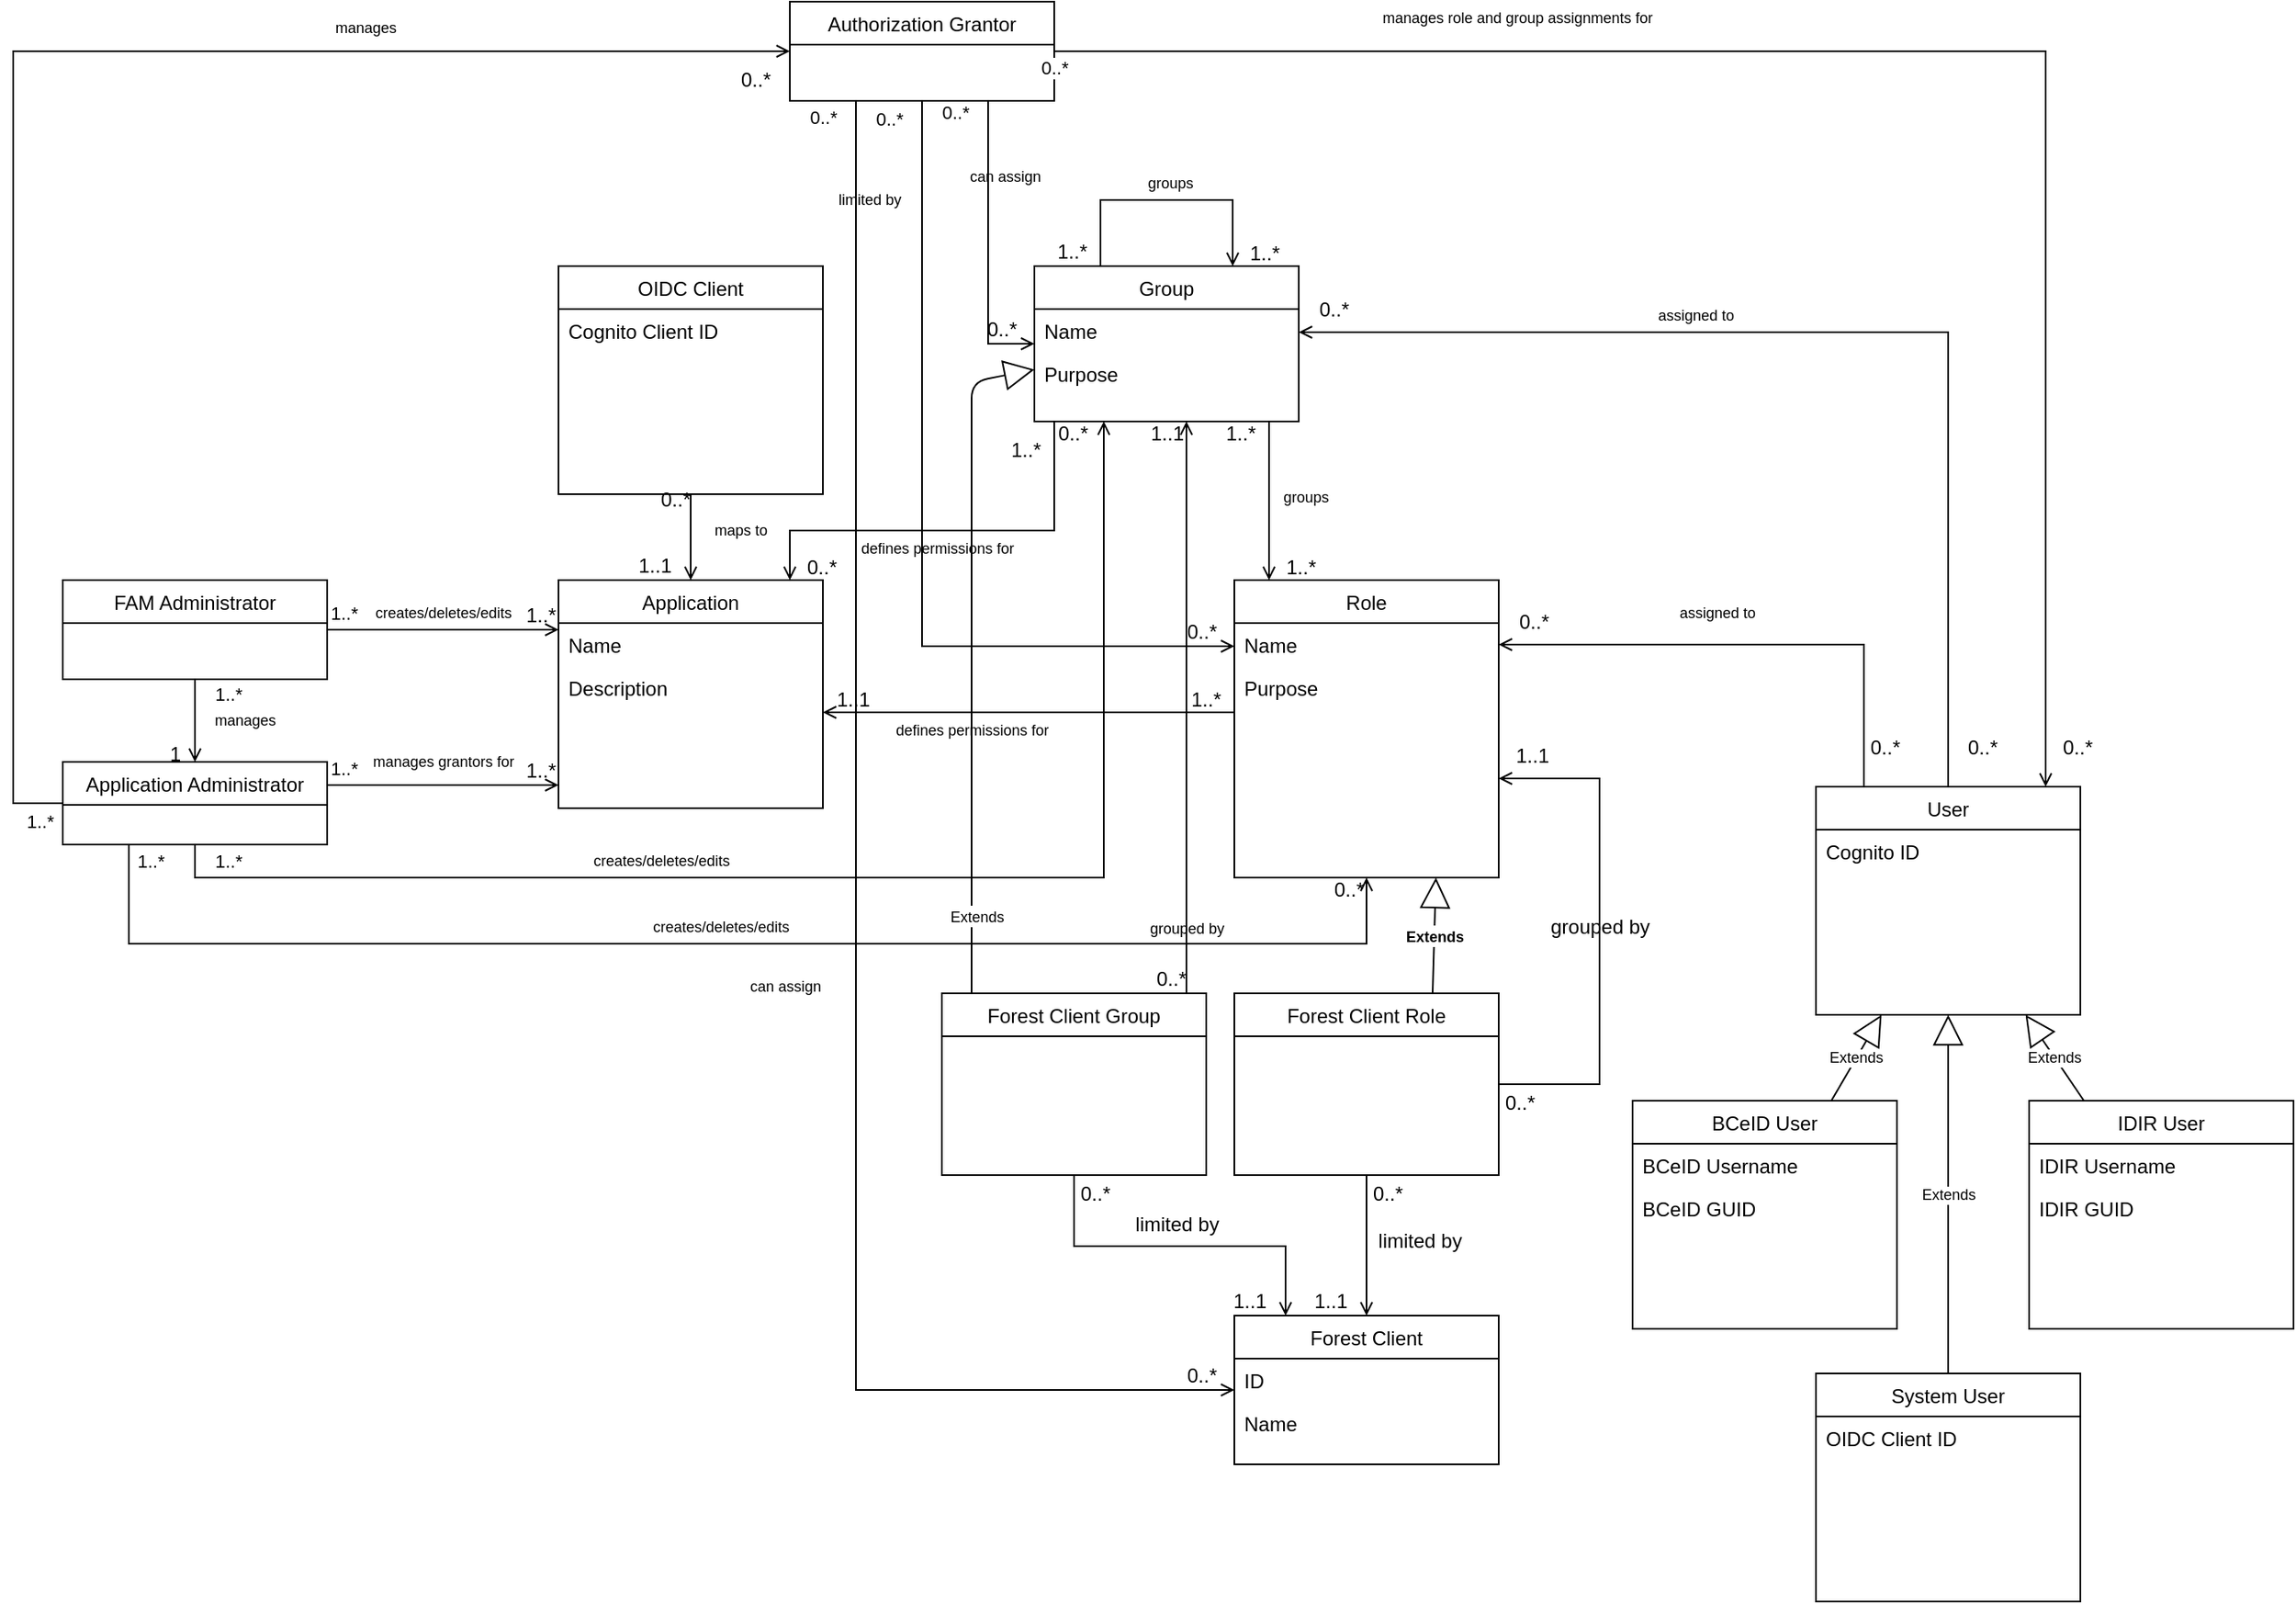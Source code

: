<mxfile version="18.0.0" type="github">
  <diagram id="C5RBs43oDa-KdzZeNtuy" name="Page-1">
    <mxGraphModel dx="2262" dy="2469" grid="1" gridSize="10" guides="1" tooltips="1" connect="1" arrows="1" fold="1" page="1" pageScale="1" pageWidth="827" pageHeight="1169" math="0" shadow="0">
      <root>
        <mxCell id="WIyWlLk6GJQsqaUBKTNV-0" />
        <mxCell id="WIyWlLk6GJQsqaUBKTNV-1" parent="WIyWlLk6GJQsqaUBKTNV-0" />
        <mxCell id="zkfFHV4jXpPFQw0GAbJ--0" value="Application" style="swimlane;fontStyle=0;align=center;verticalAlign=top;childLayout=stackLayout;horizontal=1;startSize=26;horizontalStack=0;resizeParent=1;resizeLast=0;collapsible=1;marginBottom=0;rounded=0;shadow=0;strokeWidth=1;" parent="WIyWlLk6GJQsqaUBKTNV-1" vertex="1">
          <mxGeometry x="220" y="120" width="160" height="138" as="geometry">
            <mxRectangle x="230" y="140" width="160" height="26" as="alternateBounds" />
          </mxGeometry>
        </mxCell>
        <mxCell id="zkfFHV4jXpPFQw0GAbJ--1" value="Name" style="text;align=left;verticalAlign=top;spacingLeft=4;spacingRight=4;overflow=hidden;rotatable=0;points=[[0,0.5],[1,0.5]];portConstraint=eastwest;" parent="zkfFHV4jXpPFQw0GAbJ--0" vertex="1">
          <mxGeometry y="26" width="160" height="26" as="geometry" />
        </mxCell>
        <mxCell id="zkfFHV4jXpPFQw0GAbJ--2" value="Description" style="text;align=left;verticalAlign=top;spacingLeft=4;spacingRight=4;overflow=hidden;rotatable=0;points=[[0,0.5],[1,0.5]];portConstraint=eastwest;rounded=0;shadow=0;html=0;" parent="zkfFHV4jXpPFQw0GAbJ--0" vertex="1">
          <mxGeometry y="52" width="160" height="26" as="geometry" />
        </mxCell>
        <mxCell id="zkfFHV4jXpPFQw0GAbJ--17" value="Role" style="swimlane;fontStyle=0;align=center;verticalAlign=top;childLayout=stackLayout;horizontal=1;startSize=26;horizontalStack=0;resizeParent=1;resizeLast=0;collapsible=1;marginBottom=0;rounded=0;shadow=0;strokeWidth=1;" parent="WIyWlLk6GJQsqaUBKTNV-1" vertex="1">
          <mxGeometry x="629" y="120" width="160" height="180" as="geometry">
            <mxRectangle x="550" y="140" width="160" height="26" as="alternateBounds" />
          </mxGeometry>
        </mxCell>
        <mxCell id="zkfFHV4jXpPFQw0GAbJ--18" value="Name" style="text;align=left;verticalAlign=top;spacingLeft=4;spacingRight=4;overflow=hidden;rotatable=0;points=[[0,0.5],[1,0.5]];portConstraint=eastwest;" parent="zkfFHV4jXpPFQw0GAbJ--17" vertex="1">
          <mxGeometry y="26" width="160" height="26" as="geometry" />
        </mxCell>
        <mxCell id="zkfFHV4jXpPFQw0GAbJ--19" value="Purpose" style="text;align=left;verticalAlign=top;spacingLeft=4;spacingRight=4;overflow=hidden;rotatable=0;points=[[0,0.5],[1,0.5]];portConstraint=eastwest;rounded=0;shadow=0;html=0;" parent="zkfFHV4jXpPFQw0GAbJ--17" vertex="1">
          <mxGeometry y="52" width="160" height="26" as="geometry" />
        </mxCell>
        <mxCell id="zkfFHV4jXpPFQw0GAbJ--26" value="" style="endArrow=open;shadow=0;strokeWidth=1;rounded=0;endFill=1;edgeStyle=elbowEdgeStyle;elbow=vertical;" parent="WIyWlLk6GJQsqaUBKTNV-1" source="zkfFHV4jXpPFQw0GAbJ--17" target="zkfFHV4jXpPFQw0GAbJ--0" edge="1">
          <mxGeometry x="0.5" y="41" relative="1" as="geometry">
            <mxPoint x="540" y="192" as="sourcePoint" />
            <mxPoint x="380" y="192" as="targetPoint" />
            <mxPoint x="-40" y="32" as="offset" />
            <Array as="points">
              <mxPoint x="450" y="200" />
            </Array>
          </mxGeometry>
        </mxCell>
        <mxCell id="zkfFHV4jXpPFQw0GAbJ--27" value="1..*" style="resizable=0;align=left;verticalAlign=bottom;labelBackgroundColor=none;fontSize=12;" parent="zkfFHV4jXpPFQw0GAbJ--26" connectable="0" vertex="1">
          <mxGeometry x="-1" relative="1" as="geometry">
            <mxPoint x="-28" y="1" as="offset" />
          </mxGeometry>
        </mxCell>
        <mxCell id="zkfFHV4jXpPFQw0GAbJ--28" value="1..1" style="resizable=0;align=right;verticalAlign=bottom;labelBackgroundColor=none;fontSize=12;" parent="zkfFHV4jXpPFQw0GAbJ--26" connectable="0" vertex="1">
          <mxGeometry x="1" relative="1" as="geometry">
            <mxPoint x="30" y="1" as="offset" />
          </mxGeometry>
        </mxCell>
        <mxCell id="zkfFHV4jXpPFQw0GAbJ--29" value="defines permissions for" style="text;html=1;resizable=0;points=[];;align=center;verticalAlign=middle;labelBackgroundColor=none;rounded=0;shadow=0;strokeWidth=1;fontSize=9;" parent="zkfFHV4jXpPFQw0GAbJ--26" vertex="1" connectable="0">
          <mxGeometry x="0.5" y="49" relative="1" as="geometry">
            <mxPoint x="28" y="-38" as="offset" />
          </mxGeometry>
        </mxCell>
        <mxCell id="bXi78o_w_3qV81OYHnH0-12" value="" style="endArrow=open;shadow=0;strokeWidth=1;rounded=0;endFill=1;edgeStyle=elbowEdgeStyle;elbow=vertical;" parent="WIyWlLk6GJQsqaUBKTNV-1" source="bXi78o_w_3qV81OYHnH0-16" target="zkfFHV4jXpPFQw0GAbJ--0" edge="1">
          <mxGeometry x="0.5" y="41" relative="1" as="geometry">
            <mxPoint x="610" y="420" as="sourcePoint" />
            <mxPoint x="738" y="420" as="targetPoint" />
            <mxPoint x="-40" y="32" as="offset" />
          </mxGeometry>
        </mxCell>
        <mxCell id="bXi78o_w_3qV81OYHnH0-13" value="0..*" style="resizable=0;align=left;verticalAlign=bottom;labelBackgroundColor=none;fontSize=12;" parent="bXi78o_w_3qV81OYHnH0-12" connectable="0" vertex="1">
          <mxGeometry x="-1" relative="1" as="geometry">
            <mxPoint x="-20" y="12" as="offset" />
          </mxGeometry>
        </mxCell>
        <mxCell id="bXi78o_w_3qV81OYHnH0-14" value="1..1" style="resizable=0;align=right;verticalAlign=bottom;labelBackgroundColor=none;fontSize=12;" parent="bXi78o_w_3qV81OYHnH0-12" connectable="0" vertex="1">
          <mxGeometry x="1" relative="1" as="geometry">
            <mxPoint x="-10" as="offset" />
          </mxGeometry>
        </mxCell>
        <mxCell id="bXi78o_w_3qV81OYHnH0-15" value="maps to" style="text;html=1;resizable=0;points=[];;align=center;verticalAlign=middle;labelBackgroundColor=none;rounded=0;shadow=0;strokeWidth=1;fontSize=9;" parent="bXi78o_w_3qV81OYHnH0-12" vertex="1" connectable="0">
          <mxGeometry x="0.5" y="49" relative="1" as="geometry">
            <mxPoint x="-19" y="-17" as="offset" />
          </mxGeometry>
        </mxCell>
        <mxCell id="bXi78o_w_3qV81OYHnH0-16" value="OIDC Client" style="swimlane;fontStyle=0;align=center;verticalAlign=top;childLayout=stackLayout;horizontal=1;startSize=26;horizontalStack=0;resizeParent=1;resizeLast=0;collapsible=1;marginBottom=0;rounded=0;shadow=0;strokeWidth=1;" parent="WIyWlLk6GJQsqaUBKTNV-1" vertex="1">
          <mxGeometry x="220" y="-70" width="160" height="138" as="geometry">
            <mxRectangle x="230" y="140" width="160" height="26" as="alternateBounds" />
          </mxGeometry>
        </mxCell>
        <mxCell id="bXi78o_w_3qV81OYHnH0-17" value="Cognito Client ID" style="text;align=left;verticalAlign=top;spacingLeft=4;spacingRight=4;overflow=hidden;rotatable=0;points=[[0,0.5],[1,0.5]];portConstraint=eastwest;" parent="bXi78o_w_3qV81OYHnH0-16" vertex="1">
          <mxGeometry y="26" width="160" height="26" as="geometry" />
        </mxCell>
        <mxCell id="bXi78o_w_3qV81OYHnH0-22" value="User" style="swimlane;fontStyle=0;align=center;verticalAlign=top;childLayout=stackLayout;horizontal=1;startSize=26;horizontalStack=0;resizeParent=1;resizeLast=0;collapsible=1;marginBottom=0;rounded=0;shadow=0;strokeWidth=1;" parent="WIyWlLk6GJQsqaUBKTNV-1" vertex="1">
          <mxGeometry x="981" y="245" width="160" height="138" as="geometry">
            <mxRectangle x="230" y="140" width="160" height="26" as="alternateBounds" />
          </mxGeometry>
        </mxCell>
        <mxCell id="bXi78o_w_3qV81OYHnH0-23" value="Cognito ID" style="text;align=left;verticalAlign=top;spacingLeft=4;spacingRight=4;overflow=hidden;rotatable=0;points=[[0,0.5],[1,0.5]];portConstraint=eastwest;" parent="bXi78o_w_3qV81OYHnH0-22" vertex="1">
          <mxGeometry y="26" width="160" height="26" as="geometry" />
        </mxCell>
        <mxCell id="bXi78o_w_3qV81OYHnH0-30" value="BCeID User" style="swimlane;fontStyle=0;align=center;verticalAlign=top;childLayout=stackLayout;horizontal=1;startSize=26;horizontalStack=0;resizeParent=1;resizeLast=0;collapsible=1;marginBottom=0;rounded=0;shadow=0;strokeWidth=1;" parent="WIyWlLk6GJQsqaUBKTNV-1" vertex="1">
          <mxGeometry x="870" y="435" width="160" height="138" as="geometry">
            <mxRectangle x="230" y="140" width="160" height="26" as="alternateBounds" />
          </mxGeometry>
        </mxCell>
        <mxCell id="bXi78o_w_3qV81OYHnH0-31" value="BCeID Username" style="text;align=left;verticalAlign=top;spacingLeft=4;spacingRight=4;overflow=hidden;rotatable=0;points=[[0,0.5],[1,0.5]];portConstraint=eastwest;" parent="bXi78o_w_3qV81OYHnH0-30" vertex="1">
          <mxGeometry y="26" width="160" height="26" as="geometry" />
        </mxCell>
        <mxCell id="bXi78o_w_3qV81OYHnH0-94" value="BCeID GUID" style="text;align=left;verticalAlign=top;spacingLeft=4;spacingRight=4;overflow=hidden;rotatable=0;points=[[0,0.5],[1,0.5]];portConstraint=eastwest;" parent="bXi78o_w_3qV81OYHnH0-30" vertex="1">
          <mxGeometry y="52" width="160" height="26" as="geometry" />
        </mxCell>
        <mxCell id="bXi78o_w_3qV81OYHnH0-32" value="IDIR User" style="swimlane;fontStyle=0;align=center;verticalAlign=top;childLayout=stackLayout;horizontal=1;startSize=26;horizontalStack=0;resizeParent=1;resizeLast=0;collapsible=1;marginBottom=0;rounded=0;shadow=0;strokeWidth=1;" parent="WIyWlLk6GJQsqaUBKTNV-1" vertex="1">
          <mxGeometry x="1110" y="435" width="160" height="138" as="geometry">
            <mxRectangle x="230" y="140" width="160" height="26" as="alternateBounds" />
          </mxGeometry>
        </mxCell>
        <mxCell id="bXi78o_w_3qV81OYHnH0-33" value="IDIR Username" style="text;align=left;verticalAlign=top;spacingLeft=4;spacingRight=4;overflow=hidden;rotatable=0;points=[[0,0.5],[1,0.5]];portConstraint=eastwest;" parent="bXi78o_w_3qV81OYHnH0-32" vertex="1">
          <mxGeometry y="26" width="160" height="26" as="geometry" />
        </mxCell>
        <mxCell id="bXi78o_w_3qV81OYHnH0-36" value="IDIR GUID" style="text;align=left;verticalAlign=top;spacingLeft=4;spacingRight=4;overflow=hidden;rotatable=0;points=[[0,0.5],[1,0.5]];portConstraint=eastwest;" parent="bXi78o_w_3qV81OYHnH0-32" vertex="1">
          <mxGeometry y="52" width="160" height="26" as="geometry" />
        </mxCell>
        <mxCell id="bXi78o_w_3qV81OYHnH0-34" value="Extends" style="endArrow=block;endSize=16;endFill=0;html=1;fontSize=9;" parent="WIyWlLk6GJQsqaUBKTNV-1" source="bXi78o_w_3qV81OYHnH0-30" target="bXi78o_w_3qV81OYHnH0-22" edge="1">
          <mxGeometry width="160" relative="1" as="geometry">
            <mxPoint x="691" y="515" as="sourcePoint" />
            <mxPoint x="851" y="515" as="targetPoint" />
          </mxGeometry>
        </mxCell>
        <mxCell id="bXi78o_w_3qV81OYHnH0-35" value="Extends" style="endArrow=block;endSize=16;endFill=0;html=1;fontSize=9;" parent="WIyWlLk6GJQsqaUBKTNV-1" source="bXi78o_w_3qV81OYHnH0-32" target="bXi78o_w_3qV81OYHnH0-22" edge="1">
          <mxGeometry width="160" relative="1" as="geometry">
            <mxPoint x="1020.053" y="445" as="sourcePoint" />
            <mxPoint x="1041.947" y="393" as="targetPoint" />
          </mxGeometry>
        </mxCell>
        <mxCell id="bXi78o_w_3qV81OYHnH0-38" value="Group" style="swimlane;fontStyle=0;align=center;verticalAlign=top;childLayout=stackLayout;horizontal=1;startSize=26;horizontalStack=0;resizeParent=1;resizeLast=0;collapsible=1;marginBottom=0;rounded=0;shadow=0;strokeWidth=1;" parent="WIyWlLk6GJQsqaUBKTNV-1" vertex="1">
          <mxGeometry x="508" y="-70" width="160" height="94" as="geometry">
            <mxRectangle x="340" y="380" width="170" height="26" as="alternateBounds" />
          </mxGeometry>
        </mxCell>
        <mxCell id="bXi78o_w_3qV81OYHnH0-39" value="Name" style="text;align=left;verticalAlign=top;spacingLeft=4;spacingRight=4;overflow=hidden;rotatable=0;points=[[0,0.5],[1,0.5]];portConstraint=eastwest;" parent="bXi78o_w_3qV81OYHnH0-38" vertex="1">
          <mxGeometry y="26" width="160" height="26" as="geometry" />
        </mxCell>
        <mxCell id="bXi78o_w_3qV81OYHnH0-40" value="Purpose" style="text;align=left;verticalAlign=top;spacingLeft=4;spacingRight=4;overflow=hidden;rotatable=0;points=[[0,0.5],[1,0.5]];portConstraint=eastwest;" parent="bXi78o_w_3qV81OYHnH0-38" vertex="1">
          <mxGeometry y="52" width="160" height="26" as="geometry" />
        </mxCell>
        <mxCell id="bXi78o_w_3qV81OYHnH0-41" value="FAM Administrator" style="swimlane;fontStyle=0;align=center;verticalAlign=top;childLayout=stackLayout;horizontal=1;startSize=26;horizontalStack=0;resizeParent=1;resizeLast=0;collapsible=1;marginBottom=0;rounded=0;shadow=0;strokeWidth=1;" parent="WIyWlLk6GJQsqaUBKTNV-1" vertex="1">
          <mxGeometry x="-80" y="120" width="160" height="60" as="geometry">
            <mxRectangle x="230" y="140" width="160" height="26" as="alternateBounds" />
          </mxGeometry>
        </mxCell>
        <mxCell id="bXi78o_w_3qV81OYHnH0-46" value="Application Administrator" style="swimlane;fontStyle=0;align=center;verticalAlign=top;childLayout=stackLayout;horizontal=1;startSize=26;horizontalStack=0;resizeParent=1;resizeLast=0;collapsible=1;marginBottom=0;rounded=0;shadow=0;strokeWidth=1;" parent="WIyWlLk6GJQsqaUBKTNV-1" vertex="1">
          <mxGeometry x="-80" y="230" width="160" height="50" as="geometry">
            <mxRectangle x="230" y="140" width="160" height="26" as="alternateBounds" />
          </mxGeometry>
        </mxCell>
        <mxCell id="bXi78o_w_3qV81OYHnH0-47" value="" style="endArrow=open;shadow=0;strokeWidth=1;rounded=0;endFill=1;edgeStyle=elbowEdgeStyle;elbow=vertical;startArrow=none;exitX=0.5;exitY=1;exitDx=0;exitDy=0;" parent="WIyWlLk6GJQsqaUBKTNV-1" source="bXi78o_w_3qV81OYHnH0-41" target="bXi78o_w_3qV81OYHnH0-46" edge="1">
          <mxGeometry x="0.5" y="41" relative="1" as="geometry">
            <mxPoint x="-60" y="250.0" as="sourcePoint" />
            <mxPoint x="598" y="-70" as="targetPoint" />
            <mxPoint x="-40" y="32" as="offset" />
          </mxGeometry>
        </mxCell>
        <mxCell id="bXi78o_w_3qV81OYHnH0-49" value="1" style="resizable=0;align=right;verticalAlign=bottom;labelBackgroundColor=none;fontSize=12;" parent="bXi78o_w_3qV81OYHnH0-47" connectable="0" vertex="1">
          <mxGeometry x="1" relative="1" as="geometry">
            <mxPoint x="-7" y="4" as="offset" />
          </mxGeometry>
        </mxCell>
        <mxCell id="bXi78o_w_3qV81OYHnH0-50" value="manages" style="text;html=1;resizable=0;points=[];;align=center;verticalAlign=middle;labelBackgroundColor=none;rounded=0;shadow=0;strokeWidth=1;fontSize=9;" parent="bXi78o_w_3qV81OYHnH0-47" vertex="1" connectable="0">
          <mxGeometry x="0.5" y="49" relative="1" as="geometry">
            <mxPoint x="-19" y="-13" as="offset" />
          </mxGeometry>
        </mxCell>
        <mxCell id="bXi78o_w_3qV81OYHnH0-57" value="1..*" style="edgeLabel;html=1;align=center;verticalAlign=middle;resizable=0;points=[];" parent="bXi78o_w_3qV81OYHnH0-47" vertex="1" connectable="0">
          <mxGeometry x="-0.685" y="2" relative="1" as="geometry">
            <mxPoint x="18" y="1" as="offset" />
          </mxGeometry>
        </mxCell>
        <mxCell id="bXi78o_w_3qV81OYHnH0-58" value="Authorization Grantor" style="swimlane;fontStyle=0;align=center;verticalAlign=top;childLayout=stackLayout;horizontal=1;startSize=26;horizontalStack=0;resizeParent=1;resizeLast=0;collapsible=1;marginBottom=0;rounded=0;shadow=0;strokeWidth=1;" parent="WIyWlLk6GJQsqaUBKTNV-1" vertex="1">
          <mxGeometry x="360" y="-230.0" width="160" height="60" as="geometry">
            <mxRectangle x="220" y="344.33" width="160" height="26" as="alternateBounds" />
          </mxGeometry>
        </mxCell>
        <mxCell id="bXi78o_w_3qV81OYHnH0-60" value="" style="endArrow=open;shadow=0;strokeWidth=1;rounded=0;endFill=1;edgeStyle=elbowEdgeStyle;elbow=vertical;startArrow=none;entryX=0;entryY=0.5;entryDx=0;entryDy=0;" parent="WIyWlLk6GJQsqaUBKTNV-1" source="bXi78o_w_3qV81OYHnH0-46" target="bXi78o_w_3qV81OYHnH0-58" edge="1">
          <mxGeometry x="0.5" y="41" relative="1" as="geometry">
            <mxPoint x="189.17" y="250" as="sourcePoint" />
            <mxPoint x="189.17" y="308" as="targetPoint" />
            <mxPoint x="-40" y="32" as="offset" />
            <Array as="points">
              <mxPoint x="-110" y="-190" />
              <mxPoint x="110" y="374" />
            </Array>
          </mxGeometry>
        </mxCell>
        <mxCell id="bXi78o_w_3qV81OYHnH0-61" value="0..*" style="resizable=0;align=right;verticalAlign=bottom;labelBackgroundColor=none;fontSize=12;" parent="bXi78o_w_3qV81OYHnH0-60" connectable="0" vertex="1">
          <mxGeometry x="1" relative="1" as="geometry">
            <mxPoint x="-10" y="26" as="offset" />
          </mxGeometry>
        </mxCell>
        <mxCell id="bXi78o_w_3qV81OYHnH0-62" value="manages" style="text;html=1;resizable=0;points=[];;align=center;verticalAlign=middle;labelBackgroundColor=none;rounded=0;shadow=0;strokeWidth=1;fontSize=9;" parent="bXi78o_w_3qV81OYHnH0-60" vertex="1" connectable="0">
          <mxGeometry x="0.5" y="49" relative="1" as="geometry">
            <mxPoint x="-19" y="35" as="offset" />
          </mxGeometry>
        </mxCell>
        <mxCell id="bXi78o_w_3qV81OYHnH0-63" value="1..*" style="edgeLabel;html=1;align=center;verticalAlign=middle;resizable=0;points=[];" parent="bXi78o_w_3qV81OYHnH0-60" vertex="1" connectable="0">
          <mxGeometry x="-0.685" y="2" relative="1" as="geometry">
            <mxPoint x="18" y="131" as="offset" />
          </mxGeometry>
        </mxCell>
        <mxCell id="bXi78o_w_3qV81OYHnH0-64" value="" style="endArrow=open;shadow=0;strokeWidth=1;rounded=0;endFill=1;edgeStyle=elbowEdgeStyle;elbow=vertical;startArrow=none;" parent="WIyWlLk6GJQsqaUBKTNV-1" source="bXi78o_w_3qV81OYHnH0-41" target="zkfFHV4jXpPFQw0GAbJ--0" edge="1">
          <mxGeometry x="0.5" y="41" relative="1" as="geometry">
            <mxPoint x="10.0" y="190" as="sourcePoint" />
            <mxPoint x="10.0" y="240" as="targetPoint" />
            <mxPoint x="-40" y="32" as="offset" />
          </mxGeometry>
        </mxCell>
        <mxCell id="bXi78o_w_3qV81OYHnH0-65" value="1..*" style="resizable=0;align=right;verticalAlign=bottom;labelBackgroundColor=none;fontSize=12;" parent="bXi78o_w_3qV81OYHnH0-64" connectable="0" vertex="1">
          <mxGeometry x="1" relative="1" as="geometry">
            <mxPoint as="offset" />
          </mxGeometry>
        </mxCell>
        <mxCell id="bXi78o_w_3qV81OYHnH0-66" value="creates/deletes/edits" style="text;html=1;resizable=0;points=[];;align=center;verticalAlign=middle;labelBackgroundColor=none;rounded=0;shadow=0;strokeWidth=1;fontSize=9;" parent="bXi78o_w_3qV81OYHnH0-64" vertex="1" connectable="0">
          <mxGeometry x="0.5" y="49" relative="1" as="geometry">
            <mxPoint x="-35" y="39" as="offset" />
          </mxGeometry>
        </mxCell>
        <mxCell id="bXi78o_w_3qV81OYHnH0-67" value="1..*" style="edgeLabel;html=1;align=center;verticalAlign=middle;resizable=0;points=[];" parent="bXi78o_w_3qV81OYHnH0-64" vertex="1" connectable="0">
          <mxGeometry x="-0.685" y="2" relative="1" as="geometry">
            <mxPoint x="-12" y="-8" as="offset" />
          </mxGeometry>
        </mxCell>
        <mxCell id="bXi78o_w_3qV81OYHnH0-68" value="" style="endArrow=open;shadow=0;strokeWidth=1;rounded=0;endFill=1;edgeStyle=elbowEdgeStyle;elbow=vertical;startArrow=none;" parent="WIyWlLk6GJQsqaUBKTNV-1" source="bXi78o_w_3qV81OYHnH0-46" target="zkfFHV4jXpPFQw0GAbJ--0" edge="1">
          <mxGeometry x="0.5" y="41" relative="1" as="geometry">
            <mxPoint x="90.0" y="159.667" as="sourcePoint" />
            <mxPoint x="230" y="159.667" as="targetPoint" />
            <mxPoint x="-40" y="32" as="offset" />
          </mxGeometry>
        </mxCell>
        <mxCell id="bXi78o_w_3qV81OYHnH0-69" value="1..*" style="resizable=0;align=right;verticalAlign=bottom;labelBackgroundColor=none;fontSize=12;" parent="bXi78o_w_3qV81OYHnH0-68" connectable="0" vertex="1">
          <mxGeometry x="1" relative="1" as="geometry">
            <mxPoint as="offset" />
          </mxGeometry>
        </mxCell>
        <mxCell id="bXi78o_w_3qV81OYHnH0-70" value="manages grantors for" style="text;html=1;resizable=0;points=[];;align=center;verticalAlign=middle;labelBackgroundColor=none;rounded=0;shadow=0;strokeWidth=1;fontSize=9;" parent="bXi78o_w_3qV81OYHnH0-68" vertex="1" connectable="0">
          <mxGeometry x="0.5" y="49" relative="1" as="geometry">
            <mxPoint x="-35" y="35" as="offset" />
          </mxGeometry>
        </mxCell>
        <mxCell id="bXi78o_w_3qV81OYHnH0-71" value="1..*" style="edgeLabel;html=1;align=center;verticalAlign=middle;resizable=0;points=[];" parent="bXi78o_w_3qV81OYHnH0-68" vertex="1" connectable="0">
          <mxGeometry x="-0.685" y="2" relative="1" as="geometry">
            <mxPoint x="-12" y="-8" as="offset" />
          </mxGeometry>
        </mxCell>
        <mxCell id="bXi78o_w_3qV81OYHnH0-74" value="Forest Client Role" style="swimlane;fontStyle=0;align=center;verticalAlign=top;childLayout=stackLayout;horizontal=1;startSize=26;horizontalStack=0;resizeParent=1;resizeLast=0;collapsible=1;marginBottom=0;rounded=0;shadow=0;strokeWidth=1;" parent="WIyWlLk6GJQsqaUBKTNV-1" vertex="1">
          <mxGeometry x="629" y="370" width="160" height="110" as="geometry">
            <mxRectangle x="550" y="140" width="160" height="26" as="alternateBounds" />
          </mxGeometry>
        </mxCell>
        <mxCell id="bXi78o_w_3qV81OYHnH0-77" value="&lt;font style=&quot;font-size: 9px&quot;&gt;Extends&lt;/font&gt;" style="endArrow=block;endSize=16;endFill=0;html=1;fontStyle=1;exitX=0.75;exitY=0;exitDx=0;exitDy=0;" parent="WIyWlLk6GJQsqaUBKTNV-1" source="bXi78o_w_3qV81OYHnH0-74" edge="1">
          <mxGeometry width="160" relative="1" as="geometry">
            <mxPoint x="760" y="360" as="sourcePoint" />
            <mxPoint x="751" y="300" as="targetPoint" />
            <Array as="points" />
          </mxGeometry>
        </mxCell>
        <mxCell id="bXi78o_w_3qV81OYHnH0-78" value="Forest Client" style="swimlane;fontStyle=0;align=center;verticalAlign=top;childLayout=stackLayout;horizontal=1;startSize=26;horizontalStack=0;resizeParent=1;resizeLast=0;collapsible=1;marginBottom=0;rounded=0;shadow=0;strokeWidth=1;" parent="WIyWlLk6GJQsqaUBKTNV-1" vertex="1">
          <mxGeometry x="629" y="565" width="160" height="90" as="geometry">
            <mxRectangle x="550" y="140" width="160" height="26" as="alternateBounds" />
          </mxGeometry>
        </mxCell>
        <mxCell id="bXi78o_w_3qV81OYHnH0-79" value="ID" style="text;align=left;verticalAlign=top;spacingLeft=4;spacingRight=4;overflow=hidden;rotatable=0;points=[[0,0.5],[1,0.5]];portConstraint=eastwest;" parent="bXi78o_w_3qV81OYHnH0-78" vertex="1">
          <mxGeometry y="26" width="160" height="26" as="geometry" />
        </mxCell>
        <mxCell id="bXi78o_w_3qV81OYHnH0-80" value="Name" style="text;align=left;verticalAlign=top;spacingLeft=4;spacingRight=4;overflow=hidden;rotatable=0;points=[[0,0.5],[1,0.5]];portConstraint=eastwest;" parent="bXi78o_w_3qV81OYHnH0-78" vertex="1">
          <mxGeometry y="52" width="160" height="26" as="geometry" />
        </mxCell>
        <mxCell id="bXi78o_w_3qV81OYHnH0-81" value="" style="endArrow=open;shadow=0;strokeWidth=1;rounded=0;endFill=1;edgeStyle=elbowEdgeStyle;elbow=vertical;" parent="WIyWlLk6GJQsqaUBKTNV-1" source="bXi78o_w_3qV81OYHnH0-74" target="bXi78o_w_3qV81OYHnH0-78" edge="1">
          <mxGeometry x="0.5" y="41" relative="1" as="geometry">
            <mxPoint x="921" y="238" as="sourcePoint" />
            <mxPoint x="921" y="290" as="targetPoint" />
            <mxPoint x="-40" y="32" as="offset" />
          </mxGeometry>
        </mxCell>
        <mxCell id="bXi78o_w_3qV81OYHnH0-82" value="0..*" style="resizable=0;align=left;verticalAlign=bottom;labelBackgroundColor=none;fontSize=12;" parent="bXi78o_w_3qV81OYHnH0-81" connectable="0" vertex="1">
          <mxGeometry x="-1" relative="1" as="geometry">
            <mxPoint x="2" y="20" as="offset" />
          </mxGeometry>
        </mxCell>
        <mxCell id="bXi78o_w_3qV81OYHnH0-83" value="1..1" style="resizable=0;align=right;verticalAlign=bottom;labelBackgroundColor=none;fontSize=12;" parent="bXi78o_w_3qV81OYHnH0-81" connectable="0" vertex="1">
          <mxGeometry x="1" relative="1" as="geometry">
            <mxPoint x="-10" as="offset" />
          </mxGeometry>
        </mxCell>
        <mxCell id="bXi78o_w_3qV81OYHnH0-84" value="limited by" style="text;html=1;resizable=0;points=[];;align=center;verticalAlign=middle;labelBackgroundColor=none;rounded=0;shadow=0;strokeWidth=1;fontSize=12;" parent="bXi78o_w_3qV81OYHnH0-81" vertex="1" connectable="0">
          <mxGeometry x="0.5" y="49" relative="1" as="geometry">
            <mxPoint x="-17" y="-24" as="offset" />
          </mxGeometry>
        </mxCell>
        <mxCell id="bXi78o_w_3qV81OYHnH0-85" value="" style="endArrow=open;shadow=0;strokeWidth=1;rounded=0;endFill=1;edgeStyle=elbowEdgeStyle;elbow=vertical;exitX=1;exitY=0.5;exitDx=0;exitDy=0;" parent="WIyWlLk6GJQsqaUBKTNV-1" source="bXi78o_w_3qV81OYHnH0-74" target="zkfFHV4jXpPFQw0GAbJ--17" edge="1">
          <mxGeometry x="0.5" y="41" relative="1" as="geometry">
            <mxPoint x="839.33" y="270" as="sourcePoint" />
            <mxPoint x="931.33" y="180" as="targetPoint" />
            <mxPoint x="-40" y="32" as="offset" />
            <Array as="points">
              <mxPoint x="850" y="240" />
              <mxPoint x="850" y="280" />
              <mxPoint x="861" y="260" />
              <mxPoint x="861" y="250" />
              <mxPoint x="991.33" y="250" />
              <mxPoint x="971.33" y="230" />
              <mxPoint x="961.33" y="250" />
            </Array>
          </mxGeometry>
        </mxCell>
        <mxCell id="bXi78o_w_3qV81OYHnH0-86" value="0..*" style="resizable=0;align=left;verticalAlign=bottom;labelBackgroundColor=none;fontSize=12;" parent="bXi78o_w_3qV81OYHnH0-85" connectable="0" vertex="1">
          <mxGeometry x="-1" relative="1" as="geometry">
            <mxPoint x="2" y="20" as="offset" />
          </mxGeometry>
        </mxCell>
        <mxCell id="bXi78o_w_3qV81OYHnH0-87" value="1..1" style="resizable=0;align=right;verticalAlign=bottom;labelBackgroundColor=none;fontSize=12;" parent="bXi78o_w_3qV81OYHnH0-85" connectable="0" vertex="1">
          <mxGeometry x="1" relative="1" as="geometry">
            <mxPoint x="32" y="-5" as="offset" />
          </mxGeometry>
        </mxCell>
        <mxCell id="bXi78o_w_3qV81OYHnH0-88" value="grouped by" style="text;html=1;resizable=0;points=[];;align=center;verticalAlign=middle;labelBackgroundColor=none;rounded=0;shadow=0;strokeWidth=1;fontSize=12;" parent="bXi78o_w_3qV81OYHnH0-85" vertex="1" connectable="0">
          <mxGeometry x="0.5" y="49" relative="1" as="geometry">
            <mxPoint x="49" y="74" as="offset" />
          </mxGeometry>
        </mxCell>
        <mxCell id="bXi78o_w_3qV81OYHnH0-90" value="" style="endArrow=open;shadow=0;strokeWidth=1;rounded=0;endFill=1;edgeStyle=elbowEdgeStyle;elbow=vertical;entryX=1;entryY=0.5;entryDx=0;entryDy=0;" parent="WIyWlLk6GJQsqaUBKTNV-1" source="bXi78o_w_3qV81OYHnH0-22" target="zkfFHV4jXpPFQw0GAbJ--18" edge="1">
          <mxGeometry x="0.5" y="41" relative="1" as="geometry">
            <mxPoint x="799" y="365" as="sourcePoint" />
            <mxPoint x="799" y="195" as="targetPoint" />
            <mxPoint x="-40" y="32" as="offset" />
            <Array as="points">
              <mxPoint x="1010" y="159" />
              <mxPoint x="980" y="150" />
              <mxPoint x="910" y="140" />
              <mxPoint x="1010" y="170" />
              <mxPoint x="941" y="159" />
              <mxPoint x="1001.33" y="260" />
              <mxPoint x="981.33" y="240" />
              <mxPoint x="971.33" y="260" />
            </Array>
          </mxGeometry>
        </mxCell>
        <mxCell id="bXi78o_w_3qV81OYHnH0-91" value="0..*" style="resizable=0;align=left;verticalAlign=bottom;labelBackgroundColor=none;fontSize=12;" parent="bXi78o_w_3qV81OYHnH0-90" connectable="0" vertex="1">
          <mxGeometry x="-1" relative="1" as="geometry">
            <mxPoint x="2" y="-15" as="offset" />
          </mxGeometry>
        </mxCell>
        <mxCell id="bXi78o_w_3qV81OYHnH0-92" value="0..*" style="resizable=0;align=right;verticalAlign=bottom;labelBackgroundColor=none;fontSize=12;" parent="bXi78o_w_3qV81OYHnH0-90" connectable="0" vertex="1">
          <mxGeometry x="1" relative="1" as="geometry">
            <mxPoint x="32" y="-5" as="offset" />
          </mxGeometry>
        </mxCell>
        <mxCell id="bXi78o_w_3qV81OYHnH0-93" value="assigned to" style="text;html=1;resizable=0;points=[];;align=center;verticalAlign=middle;labelBackgroundColor=none;rounded=0;shadow=0;strokeWidth=1;fontSize=9;" parent="bXi78o_w_3qV81OYHnH0-90" vertex="1" connectable="0">
          <mxGeometry x="0.5" y="49" relative="1" as="geometry">
            <mxPoint x="55" y="-68" as="offset" />
          </mxGeometry>
        </mxCell>
        <mxCell id="bXi78o_w_3qV81OYHnH0-95" value="" style="endArrow=open;shadow=0;strokeWidth=1;rounded=0;endFill=1;edgeStyle=elbowEdgeStyle;elbow=vertical;" parent="WIyWlLk6GJQsqaUBKTNV-1" source="bXi78o_w_3qV81OYHnH0-22" target="bXi78o_w_3qV81OYHnH0-38" edge="1">
          <mxGeometry x="0.5" y="41" relative="1" as="geometry">
            <mxPoint x="1011" y="390" as="sourcePoint" />
            <mxPoint x="729" y="159" as="targetPoint" />
            <mxPoint x="-40" y="32" as="offset" />
            <Array as="points">
              <mxPoint x="970" y="-30" />
              <mxPoint x="1050" y="-23" />
              <mxPoint x="881" y="159" />
              <mxPoint x="941.33" y="260" />
              <mxPoint x="921.33" y="240" />
              <mxPoint x="911.33" y="260" />
            </Array>
          </mxGeometry>
        </mxCell>
        <mxCell id="bXi78o_w_3qV81OYHnH0-96" value="0..*" style="resizable=0;align=left;verticalAlign=bottom;labelBackgroundColor=none;fontSize=12;" parent="bXi78o_w_3qV81OYHnH0-95" connectable="0" vertex="1">
          <mxGeometry x="-1" relative="1" as="geometry">
            <mxPoint x="10" y="-15" as="offset" />
          </mxGeometry>
        </mxCell>
        <mxCell id="bXi78o_w_3qV81OYHnH0-97" value="0..*" style="resizable=0;align=right;verticalAlign=bottom;labelBackgroundColor=none;fontSize=12;" parent="bXi78o_w_3qV81OYHnH0-95" connectable="0" vertex="1">
          <mxGeometry x="1" relative="1" as="geometry">
            <mxPoint x="32" y="-5" as="offset" />
          </mxGeometry>
        </mxCell>
        <mxCell id="bXi78o_w_3qV81OYHnH0-98" value="assigned to" style="text;html=1;resizable=0;points=[];;align=center;verticalAlign=middle;labelBackgroundColor=none;rounded=0;shadow=0;strokeWidth=1;fontSize=9;" parent="bXi78o_w_3qV81OYHnH0-95" vertex="1" connectable="0">
          <mxGeometry x="0.5" y="49" relative="1" as="geometry">
            <mxPoint x="73" y="-59" as="offset" />
          </mxGeometry>
        </mxCell>
        <mxCell id="bXi78o_w_3qV81OYHnH0-99" value="" style="endArrow=open;shadow=0;strokeWidth=1;rounded=0;endFill=1;edgeStyle=elbowEdgeStyle;elbow=vertical;startArrow=none;" parent="WIyWlLk6GJQsqaUBKTNV-1" source="bXi78o_w_3qV81OYHnH0-46" target="bXi78o_w_3qV81OYHnH0-38" edge="1">
          <mxGeometry x="0.5" y="41" relative="1" as="geometry">
            <mxPoint x="80.0" y="280" as="sourcePoint" />
            <mxPoint x="540" y="300" as="targetPoint" />
            <mxPoint x="-40" y="32" as="offset" />
            <Array as="points">
              <mxPoint x="550" y="300" />
              <mxPoint x="40" y="300" />
              <mxPoint x="560" y="300" />
              <mxPoint x="580" y="300" />
              <mxPoint x="40" y="300" />
              <mxPoint x="550" y="300" />
              <mxPoint x="540" y="310" />
              <mxPoint x="260" y="340" />
              <mxPoint x="320" y="280" />
              <mxPoint x="550" y="270" />
              <mxPoint x="470" y="270" />
            </Array>
          </mxGeometry>
        </mxCell>
        <mxCell id="bXi78o_w_3qV81OYHnH0-100" value="0..*" style="resizable=0;align=right;verticalAlign=bottom;labelBackgroundColor=none;fontSize=12;" parent="bXi78o_w_3qV81OYHnH0-99" connectable="0" vertex="1">
          <mxGeometry x="1" relative="1" as="geometry">
            <mxPoint x="-8" y="16" as="offset" />
          </mxGeometry>
        </mxCell>
        <mxCell id="bXi78o_w_3qV81OYHnH0-101" value="creates/deletes/edits" style="text;html=1;resizable=0;points=[];;align=center;verticalAlign=middle;labelBackgroundColor=none;rounded=0;shadow=0;strokeWidth=1;fontSize=9;" parent="bXi78o_w_3qV81OYHnH0-99" vertex="1" connectable="0">
          <mxGeometry x="0.5" y="49" relative="1" as="geometry">
            <mxPoint x="-219" y="54" as="offset" />
          </mxGeometry>
        </mxCell>
        <mxCell id="bXi78o_w_3qV81OYHnH0-102" value="1..*" style="edgeLabel;html=1;align=center;verticalAlign=middle;resizable=0;points=[];" parent="bXi78o_w_3qV81OYHnH0-99" vertex="1" connectable="0">
          <mxGeometry x="-0.685" y="2" relative="1" as="geometry">
            <mxPoint x="-93" y="-8" as="offset" />
          </mxGeometry>
        </mxCell>
        <mxCell id="bXi78o_w_3qV81OYHnH0-103" value="" style="endArrow=open;shadow=0;strokeWidth=1;rounded=0;endFill=1;edgeStyle=elbowEdgeStyle;elbow=vertical;" parent="WIyWlLk6GJQsqaUBKTNV-1" source="bXi78o_w_3qV81OYHnH0-38" target="zkfFHV4jXpPFQw0GAbJ--17" edge="1">
          <mxGeometry x="0.5" y="41" relative="1" as="geometry">
            <mxPoint x="518" y="181.952" as="sourcePoint" />
            <mxPoint x="390" y="181.952" as="targetPoint" />
            <mxPoint x="-40" y="32" as="offset" />
            <Array as="points">
              <mxPoint x="650" y="60" />
            </Array>
          </mxGeometry>
        </mxCell>
        <mxCell id="bXi78o_w_3qV81OYHnH0-104" value="1..*" style="resizable=0;align=left;verticalAlign=bottom;labelBackgroundColor=none;fontSize=12;" parent="bXi78o_w_3qV81OYHnH0-103" connectable="0" vertex="1">
          <mxGeometry x="-1" relative="1" as="geometry">
            <mxPoint x="-28" y="16" as="offset" />
          </mxGeometry>
        </mxCell>
        <mxCell id="bXi78o_w_3qV81OYHnH0-105" value="1..*" style="resizable=0;align=right;verticalAlign=bottom;labelBackgroundColor=none;fontSize=12;" parent="bXi78o_w_3qV81OYHnH0-103" connectable="0" vertex="1">
          <mxGeometry x="1" relative="1" as="geometry">
            <mxPoint x="30" y="1" as="offset" />
          </mxGeometry>
        </mxCell>
        <mxCell id="bXi78o_w_3qV81OYHnH0-106" value="groups" style="text;html=1;resizable=0;points=[];;align=center;verticalAlign=middle;labelBackgroundColor=none;rounded=0;shadow=0;strokeWidth=1;fontSize=9;" parent="bXi78o_w_3qV81OYHnH0-103" vertex="1" connectable="0">
          <mxGeometry x="0.5" y="49" relative="1" as="geometry">
            <mxPoint x="-27" y="-26" as="offset" />
          </mxGeometry>
        </mxCell>
        <mxCell id="bXi78o_w_3qV81OYHnH0-109" value="" style="endArrow=open;shadow=0;strokeWidth=1;rounded=0;endFill=1;edgeStyle=elbowEdgeStyle;elbow=vertical;exitX=0.25;exitY=0;exitDx=0;exitDy=0;entryX=0.75;entryY=0;entryDx=0;entryDy=0;" parent="WIyWlLk6GJQsqaUBKTNV-1" source="bXi78o_w_3qV81OYHnH0-38" target="bXi78o_w_3qV81OYHnH0-38" edge="1">
          <mxGeometry x="0.5" y="41" relative="1" as="geometry">
            <mxPoint x="598" y="34" as="sourcePoint" />
            <mxPoint x="598" y="130" as="targetPoint" />
            <mxPoint x="-40" y="32" as="offset" />
            <Array as="points">
              <mxPoint x="588" y="-110" />
              <mxPoint x="548" y="-130" />
            </Array>
          </mxGeometry>
        </mxCell>
        <mxCell id="bXi78o_w_3qV81OYHnH0-110" value="1..*" style="resizable=0;align=left;verticalAlign=bottom;labelBackgroundColor=none;fontSize=12;" parent="bXi78o_w_3qV81OYHnH0-109" connectable="0" vertex="1">
          <mxGeometry x="-1" relative="1" as="geometry">
            <mxPoint x="-28" as="offset" />
          </mxGeometry>
        </mxCell>
        <mxCell id="bXi78o_w_3qV81OYHnH0-111" value="1..*" style="resizable=0;align=right;verticalAlign=bottom;labelBackgroundColor=none;fontSize=12;" parent="bXi78o_w_3qV81OYHnH0-109" connectable="0" vertex="1">
          <mxGeometry x="1" relative="1" as="geometry">
            <mxPoint x="30" y="1" as="offset" />
          </mxGeometry>
        </mxCell>
        <mxCell id="bXi78o_w_3qV81OYHnH0-112" value="groups" style="text;html=1;resizable=0;points=[];;align=center;verticalAlign=middle;labelBackgroundColor=none;rounded=0;shadow=0;strokeWidth=1;fontSize=9;" parent="bXi78o_w_3qV81OYHnH0-109" vertex="1" connectable="0">
          <mxGeometry x="0.5" y="49" relative="1" as="geometry">
            <mxPoint x="-87" y="-10" as="offset" />
          </mxGeometry>
        </mxCell>
        <mxCell id="bXi78o_w_3qV81OYHnH0-113" value="" style="endArrow=open;shadow=0;strokeWidth=1;rounded=0;endFill=1;edgeStyle=elbowEdgeStyle;elbow=vertical;" parent="WIyWlLk6GJQsqaUBKTNV-1" source="bXi78o_w_3qV81OYHnH0-38" edge="1">
          <mxGeometry x="0.5" y="41" relative="1" as="geometry">
            <mxPoint x="518" y="50.002" as="sourcePoint" />
            <mxPoint x="360" y="120" as="targetPoint" />
            <mxPoint x="-40" y="32" as="offset" />
            <Array as="points">
              <mxPoint x="520" y="90" />
              <mxPoint x="530" y="90" />
              <mxPoint x="450" y="90" />
              <mxPoint x="400" y="160" />
              <mxPoint x="540" y="90" />
              <mxPoint x="460" y="90" />
              <mxPoint x="380" y="90" />
              <mxPoint x="540" y="60" />
            </Array>
          </mxGeometry>
        </mxCell>
        <mxCell id="bXi78o_w_3qV81OYHnH0-114" value="1..*" style="resizable=0;align=left;verticalAlign=bottom;labelBackgroundColor=none;fontSize=12;" parent="bXi78o_w_3qV81OYHnH0-113" connectable="0" vertex="1">
          <mxGeometry x="-1" relative="1" as="geometry">
            <mxPoint x="-28" y="26" as="offset" />
          </mxGeometry>
        </mxCell>
        <mxCell id="bXi78o_w_3qV81OYHnH0-115" value="0..*" style="resizable=0;align=right;verticalAlign=bottom;labelBackgroundColor=none;fontSize=12;" parent="bXi78o_w_3qV81OYHnH0-113" connectable="0" vertex="1">
          <mxGeometry x="1" relative="1" as="geometry">
            <mxPoint x="30" y="1" as="offset" />
          </mxGeometry>
        </mxCell>
        <mxCell id="bXi78o_w_3qV81OYHnH0-116" value="defines permissions for" style="text;html=1;resizable=0;points=[];;align=center;verticalAlign=middle;labelBackgroundColor=none;rounded=0;shadow=0;strokeWidth=1;fontSize=9;" parent="bXi78o_w_3qV81OYHnH0-113" vertex="1" connectable="0">
          <mxGeometry x="0.5" y="49" relative="1" as="geometry">
            <mxPoint x="55" y="-38" as="offset" />
          </mxGeometry>
        </mxCell>
        <mxCell id="bXi78o_w_3qV81OYHnH0-117" value="" style="endArrow=open;shadow=0;strokeWidth=1;rounded=0;endFill=1;edgeStyle=elbowEdgeStyle;elbow=vertical;startArrow=none;" parent="WIyWlLk6GJQsqaUBKTNV-1" source="bXi78o_w_3qV81OYHnH0-58" target="bXi78o_w_3qV81OYHnH0-22" edge="1">
          <mxGeometry x="0.5" y="41" relative="1" as="geometry">
            <mxPoint x="970" y="-120" as="sourcePoint" />
            <mxPoint x="370" y="-190" as="targetPoint" />
            <mxPoint x="-40" y="32" as="offset" />
            <Array as="points">
              <mxPoint x="1120" y="-200" />
              <mxPoint x="120" y="384" />
            </Array>
          </mxGeometry>
        </mxCell>
        <mxCell id="bXi78o_w_3qV81OYHnH0-118" value="0..*" style="resizable=0;align=right;verticalAlign=bottom;labelBackgroundColor=none;fontSize=12;" parent="bXi78o_w_3qV81OYHnH0-117" connectable="0" vertex="1">
          <mxGeometry x="1" relative="1" as="geometry">
            <mxPoint x="30" y="-15" as="offset" />
          </mxGeometry>
        </mxCell>
        <mxCell id="bXi78o_w_3qV81OYHnH0-119" value="manages role and group assignments for" style="text;html=1;resizable=0;points=[];;align=center;verticalAlign=middle;labelBackgroundColor=none;rounded=0;shadow=0;strokeWidth=1;fontSize=9;" parent="bXi78o_w_3qV81OYHnH0-117" vertex="1" connectable="0">
          <mxGeometry x="0.5" y="49" relative="1" as="geometry">
            <mxPoint x="-369" y="-204" as="offset" />
          </mxGeometry>
        </mxCell>
        <mxCell id="bXi78o_w_3qV81OYHnH0-120" value="0..*" style="edgeLabel;html=1;align=center;verticalAlign=middle;resizable=0;points=[];" parent="bXi78o_w_3qV81OYHnH0-117" vertex="1" connectable="0">
          <mxGeometry x="-0.685" y="2" relative="1" as="geometry">
            <mxPoint x="-165" y="12" as="offset" />
          </mxGeometry>
        </mxCell>
        <mxCell id="bXi78o_w_3qV81OYHnH0-121" value="" style="endArrow=open;shadow=0;strokeWidth=1;rounded=0;endFill=1;edgeStyle=elbowEdgeStyle;elbow=vertical;startArrow=none;" parent="WIyWlLk6GJQsqaUBKTNV-1" source="bXi78o_w_3qV81OYHnH0-46" target="zkfFHV4jXpPFQw0GAbJ--17" edge="1">
          <mxGeometry x="0.5" y="41" relative="1" as="geometry">
            <mxPoint x="10" y="290" as="sourcePoint" />
            <mxPoint x="560" y="34" as="targetPoint" />
            <mxPoint x="-40" y="32" as="offset" />
            <Array as="points">
              <mxPoint x="-40" y="340" />
              <mxPoint x="670" y="350" />
              <mxPoint x="-50" y="350" />
              <mxPoint x="650" y="350" />
              <mxPoint x="-30" y="350" />
              <mxPoint x="660" y="350" />
              <mxPoint x="320" y="340" />
              <mxPoint x="-40" y="340" />
              <mxPoint x="330" y="340" />
              <mxPoint x="550" y="320" />
              <mxPoint x="270" y="350" />
              <mxPoint x="330" y="290" />
              <mxPoint x="560" y="280" />
              <mxPoint x="480" y="280" />
            </Array>
          </mxGeometry>
        </mxCell>
        <mxCell id="bXi78o_w_3qV81OYHnH0-122" value="0..*" style="resizable=0;align=right;verticalAlign=bottom;labelBackgroundColor=none;fontSize=12;" parent="bXi78o_w_3qV81OYHnH0-121" connectable="0" vertex="1">
          <mxGeometry x="1" relative="1" as="geometry">
            <mxPoint y="16" as="offset" />
          </mxGeometry>
        </mxCell>
        <mxCell id="bXi78o_w_3qV81OYHnH0-123" value="creates/deletes/edits" style="text;html=1;resizable=0;points=[];;align=center;verticalAlign=middle;labelBackgroundColor=none;rounded=0;shadow=0;strokeWidth=1;fontSize=9;" parent="bXi78o_w_3qV81OYHnH0-121" vertex="1" connectable="0">
          <mxGeometry x="0.5" y="49" relative="1" as="geometry">
            <mxPoint x="-219" y="39" as="offset" />
          </mxGeometry>
        </mxCell>
        <mxCell id="bXi78o_w_3qV81OYHnH0-124" value="1..*" style="edgeLabel;html=1;align=center;verticalAlign=middle;resizable=0;points=[];" parent="bXi78o_w_3qV81OYHnH0-121" vertex="1" connectable="0">
          <mxGeometry x="-0.685" y="2" relative="1" as="geometry">
            <mxPoint x="-61" y="-48" as="offset" />
          </mxGeometry>
        </mxCell>
        <mxCell id="bXi78o_w_3qV81OYHnH0-126" value="" style="endArrow=open;shadow=0;strokeWidth=1;rounded=0;endFill=1;edgeStyle=elbowEdgeStyle;elbow=vertical;startArrow=none;" parent="WIyWlLk6GJQsqaUBKTNV-1" source="bXi78o_w_3qV81OYHnH0-58" target="zkfFHV4jXpPFQw0GAbJ--17" edge="1">
          <mxGeometry x="0.5" y="41" relative="1" as="geometry">
            <mxPoint x="530" y="-190" as="sourcePoint" />
            <mxPoint x="1130" y="255" as="targetPoint" />
            <mxPoint x="-40" y="32" as="offset" />
            <Array as="points">
              <mxPoint x="440" y="160" />
              <mxPoint x="1130" y="-190" />
              <mxPoint x="130" y="394" />
            </Array>
          </mxGeometry>
        </mxCell>
        <mxCell id="bXi78o_w_3qV81OYHnH0-127" value="0..*" style="resizable=0;align=right;verticalAlign=bottom;labelBackgroundColor=none;fontSize=12;" parent="bXi78o_w_3qV81OYHnH0-126" connectable="0" vertex="1">
          <mxGeometry x="1" relative="1" as="geometry">
            <mxPoint x="-9" as="offset" />
          </mxGeometry>
        </mxCell>
        <mxCell id="bXi78o_w_3qV81OYHnH0-128" value="limited by" style="text;html=1;resizable=0;points=[];;align=center;verticalAlign=middle;labelBackgroundColor=none;rounded=0;shadow=0;strokeWidth=1;fontSize=9;" parent="bXi78o_w_3qV81OYHnH0-126" vertex="1" connectable="0">
          <mxGeometry x="0.5" y="49" relative="1" as="geometry">
            <mxPoint x="-92" y="-221" as="offset" />
          </mxGeometry>
        </mxCell>
        <mxCell id="bXi78o_w_3qV81OYHnH0-129" value="0..*" style="edgeLabel;html=1;align=center;verticalAlign=middle;resizable=0;points=[];" parent="bXi78o_w_3qV81OYHnH0-126" vertex="1" connectable="0">
          <mxGeometry x="-0.685" y="2" relative="1" as="geometry">
            <mxPoint x="-22" y="-71" as="offset" />
          </mxGeometry>
        </mxCell>
        <mxCell id="bXi78o_w_3qV81OYHnH0-130" value="" style="endArrow=open;shadow=0;strokeWidth=1;rounded=0;endFill=1;edgeStyle=elbowEdgeStyle;elbow=vertical;startArrow=none;" parent="WIyWlLk6GJQsqaUBKTNV-1" source="bXi78o_w_3qV81OYHnH0-58" target="bXi78o_w_3qV81OYHnH0-38" edge="1">
          <mxGeometry x="0.5" y="41" relative="1" as="geometry">
            <mxPoint x="420" y="-160" as="sourcePoint" />
            <mxPoint x="639" y="170" as="targetPoint" />
            <mxPoint x="-40" y="32" as="offset" />
            <Array as="points">
              <mxPoint x="480" y="-23" />
              <mxPoint x="480" y="140" />
              <mxPoint x="1140" y="-180" />
              <mxPoint x="140" y="404" />
            </Array>
          </mxGeometry>
        </mxCell>
        <mxCell id="bXi78o_w_3qV81OYHnH0-131" value="0..*" style="resizable=0;align=right;verticalAlign=bottom;labelBackgroundColor=none;fontSize=12;" parent="bXi78o_w_3qV81OYHnH0-130" connectable="0" vertex="1">
          <mxGeometry x="1" relative="1" as="geometry">
            <mxPoint x="-9" as="offset" />
          </mxGeometry>
        </mxCell>
        <mxCell id="bXi78o_w_3qV81OYHnH0-132" value="can assign" style="text;html=1;resizable=0;points=[];;align=center;verticalAlign=middle;labelBackgroundColor=none;rounded=0;shadow=0;strokeWidth=1;fontSize=9;" parent="bXi78o_w_3qV81OYHnH0-130" vertex="1" connectable="0">
          <mxGeometry x="0.5" y="49" relative="1" as="geometry">
            <mxPoint x="-39" y="-86" as="offset" />
          </mxGeometry>
        </mxCell>
        <mxCell id="bXi78o_w_3qV81OYHnH0-133" value="0..*" style="edgeLabel;html=1;align=center;verticalAlign=middle;resizable=0;points=[];" parent="bXi78o_w_3qV81OYHnH0-130" vertex="1" connectable="0">
          <mxGeometry x="-0.685" y="2" relative="1" as="geometry">
            <mxPoint x="-22" y="-21" as="offset" />
          </mxGeometry>
        </mxCell>
        <mxCell id="bXi78o_w_3qV81OYHnH0-134" value="" style="endArrow=open;shadow=0;strokeWidth=1;rounded=0;endFill=1;edgeStyle=elbowEdgeStyle;elbow=vertical;startArrow=none;exitX=0.25;exitY=1;exitDx=0;exitDy=0;" parent="WIyWlLk6GJQsqaUBKTNV-1" source="bXi78o_w_3qV81OYHnH0-58" target="bXi78o_w_3qV81OYHnH0-78" edge="1">
          <mxGeometry x="0.5" y="41" relative="1" as="geometry">
            <mxPoint x="450" y="-160" as="sourcePoint" />
            <mxPoint x="639" y="170" as="targetPoint" />
            <mxPoint x="-40" y="32" as="offset" />
            <Array as="points">
              <mxPoint x="520" y="610" />
              <mxPoint x="450" y="170" />
              <mxPoint x="1140" y="-180" />
              <mxPoint x="140" y="404" />
            </Array>
          </mxGeometry>
        </mxCell>
        <mxCell id="bXi78o_w_3qV81OYHnH0-135" value="0..*" style="resizable=0;align=right;verticalAlign=bottom;labelBackgroundColor=none;fontSize=12;" parent="bXi78o_w_3qV81OYHnH0-134" connectable="0" vertex="1">
          <mxGeometry x="1" relative="1" as="geometry">
            <mxPoint x="-9" as="offset" />
          </mxGeometry>
        </mxCell>
        <mxCell id="bXi78o_w_3qV81OYHnH0-136" value="can assign" style="text;html=1;resizable=0;points=[];;align=center;verticalAlign=middle;labelBackgroundColor=none;rounded=0;shadow=0;strokeWidth=1;fontSize=9;" parent="bXi78o_w_3qV81OYHnH0-134" vertex="1" connectable="0">
          <mxGeometry x="0.5" y="49" relative="1" as="geometry">
            <mxPoint x="-92" y="-221" as="offset" />
          </mxGeometry>
        </mxCell>
        <mxCell id="bXi78o_w_3qV81OYHnH0-137" value="0..*" style="edgeLabel;html=1;align=center;verticalAlign=middle;resizable=0;points=[];" parent="bXi78o_w_3qV81OYHnH0-134" vertex="1" connectable="0">
          <mxGeometry x="-0.685" y="2" relative="1" as="geometry">
            <mxPoint x="-22" y="-149" as="offset" />
          </mxGeometry>
        </mxCell>
        <mxCell id="bXi78o_w_3qV81OYHnH0-138" value="Forest Client Group" style="swimlane;fontStyle=0;align=center;verticalAlign=top;childLayout=stackLayout;horizontal=1;startSize=26;horizontalStack=0;resizeParent=1;resizeLast=0;collapsible=1;marginBottom=0;rounded=0;shadow=0;strokeWidth=1;" parent="WIyWlLk6GJQsqaUBKTNV-1" vertex="1">
          <mxGeometry x="452" y="370" width="160" height="110" as="geometry">
            <mxRectangle x="550" y="140" width="160" height="26" as="alternateBounds" />
          </mxGeometry>
        </mxCell>
        <mxCell id="bXi78o_w_3qV81OYHnH0-139" value="" style="endArrow=open;shadow=0;strokeWidth=1;rounded=0;endFill=1;edgeStyle=elbowEdgeStyle;elbow=vertical;" parent="WIyWlLk6GJQsqaUBKTNV-1" source="bXi78o_w_3qV81OYHnH0-138" target="bXi78o_w_3qV81OYHnH0-78" edge="1">
          <mxGeometry x="0.5" y="41" relative="1" as="geometry">
            <mxPoint x="719" y="490" as="sourcePoint" />
            <mxPoint x="719" y="575" as="targetPoint" />
            <mxPoint x="-40" y="32" as="offset" />
            <Array as="points">
              <mxPoint x="660" y="523" />
            </Array>
          </mxGeometry>
        </mxCell>
        <mxCell id="bXi78o_w_3qV81OYHnH0-140" value="0..*" style="resizable=0;align=left;verticalAlign=bottom;labelBackgroundColor=none;fontSize=12;" parent="bXi78o_w_3qV81OYHnH0-139" connectable="0" vertex="1">
          <mxGeometry x="-1" relative="1" as="geometry">
            <mxPoint x="2" y="20" as="offset" />
          </mxGeometry>
        </mxCell>
        <mxCell id="bXi78o_w_3qV81OYHnH0-141" value="1..1" style="resizable=0;align=right;verticalAlign=bottom;labelBackgroundColor=none;fontSize=12;" parent="bXi78o_w_3qV81OYHnH0-139" connectable="0" vertex="1">
          <mxGeometry x="1" relative="1" as="geometry">
            <mxPoint x="-10" as="offset" />
          </mxGeometry>
        </mxCell>
        <mxCell id="bXi78o_w_3qV81OYHnH0-142" value="limited by" style="text;html=1;resizable=0;points=[];;align=center;verticalAlign=middle;labelBackgroundColor=none;rounded=0;shadow=0;strokeWidth=1;fontSize=12;" parent="bXi78o_w_3qV81OYHnH0-139" vertex="1" connectable="0">
          <mxGeometry x="0.5" y="49" relative="1" as="geometry">
            <mxPoint x="-55" y="36" as="offset" />
          </mxGeometry>
        </mxCell>
        <mxCell id="bXi78o_w_3qV81OYHnH0-143" value="&lt;font style=&quot;font-size: 9px&quot;&gt;Extends&lt;/font&gt;" style="endArrow=block;endSize=16;endFill=0;html=1;" parent="WIyWlLk6GJQsqaUBKTNV-1" source="bXi78o_w_3qV81OYHnH0-138" target="bXi78o_w_3qV81OYHnH0-38" edge="1">
          <mxGeometry x="-0.767" y="-3" width="160" relative="1" as="geometry">
            <mxPoint x="719" y="380" as="sourcePoint" />
            <mxPoint x="719" y="310" as="targetPoint" />
            <Array as="points">
              <mxPoint x="470" y="370" />
              <mxPoint x="470" />
            </Array>
            <mxPoint as="offset" />
          </mxGeometry>
        </mxCell>
        <mxCell id="bXi78o_w_3qV81OYHnH0-144" value="" style="endArrow=open;shadow=0;strokeWidth=1;rounded=0;endFill=1;edgeStyle=elbowEdgeStyle;elbow=vertical;" parent="WIyWlLk6GJQsqaUBKTNV-1" source="bXi78o_w_3qV81OYHnH0-138" target="bXi78o_w_3qV81OYHnH0-38" edge="1">
          <mxGeometry x="0.5" y="41" relative="1" as="geometry">
            <mxPoint x="799" y="435" as="sourcePoint" />
            <mxPoint x="799" y="250" as="targetPoint" />
            <mxPoint x="-40" y="32" as="offset" />
            <Array as="points">
              <mxPoint x="600" y="340" />
              <mxPoint x="610" y="60" />
              <mxPoint x="860" y="250" />
              <mxPoint x="860" y="290" />
              <mxPoint x="871" y="270" />
              <mxPoint x="871" y="260" />
              <mxPoint x="1001.33" y="260" />
              <mxPoint x="981.33" y="240" />
              <mxPoint x="971.33" y="260" />
            </Array>
          </mxGeometry>
        </mxCell>
        <mxCell id="bXi78o_w_3qV81OYHnH0-145" value="0..*" style="resizable=0;align=left;verticalAlign=bottom;labelBackgroundColor=none;fontSize=12;" parent="bXi78o_w_3qV81OYHnH0-144" connectable="0" vertex="1">
          <mxGeometry x="-1" relative="1" as="geometry">
            <mxPoint x="-20" as="offset" />
          </mxGeometry>
        </mxCell>
        <mxCell id="bXi78o_w_3qV81OYHnH0-146" value="1..1" style="resizable=0;align=right;verticalAlign=bottom;labelBackgroundColor=none;fontSize=12;" parent="bXi78o_w_3qV81OYHnH0-144" connectable="0" vertex="1">
          <mxGeometry x="1" relative="1" as="geometry">
            <mxPoint y="16" as="offset" />
          </mxGeometry>
        </mxCell>
        <mxCell id="bXi78o_w_3qV81OYHnH0-147" value="grouped by" style="text;html=1;resizable=0;points=[];;align=center;verticalAlign=middle;labelBackgroundColor=none;rounded=0;shadow=0;strokeWidth=1;fontSize=9;" parent="bXi78o_w_3qV81OYHnH0-144" vertex="1" connectable="0">
          <mxGeometry x="0.5" y="49" relative="1" as="geometry">
            <mxPoint x="49" y="220" as="offset" />
          </mxGeometry>
        </mxCell>
        <mxCell id="7X6NGkGNatFJ3Ad9fhlO-0" value="System User" style="swimlane;fontStyle=0;align=center;verticalAlign=top;childLayout=stackLayout;horizontal=1;startSize=26;horizontalStack=0;resizeParent=1;resizeLast=0;collapsible=1;marginBottom=0;rounded=0;shadow=0;strokeWidth=1;" vertex="1" parent="WIyWlLk6GJQsqaUBKTNV-1">
          <mxGeometry x="981" y="600" width="160" height="138" as="geometry">
            <mxRectangle x="230" y="140" width="160" height="26" as="alternateBounds" />
          </mxGeometry>
        </mxCell>
        <mxCell id="7X6NGkGNatFJ3Ad9fhlO-1" value="OIDC Client ID" style="text;align=left;verticalAlign=top;spacingLeft=4;spacingRight=4;overflow=hidden;rotatable=0;points=[[0,0.5],[1,0.5]];portConstraint=eastwest;" vertex="1" parent="7X6NGkGNatFJ3Ad9fhlO-0">
          <mxGeometry y="26" width="160" height="26" as="geometry" />
        </mxCell>
        <mxCell id="7X6NGkGNatFJ3Ad9fhlO-3" value="Extends" style="endArrow=block;endSize=16;endFill=0;html=1;fontSize=9;entryX=0.5;entryY=1;entryDx=0;entryDy=0;exitX=0.5;exitY=0;exitDx=0;exitDy=0;" edge="1" parent="WIyWlLk6GJQsqaUBKTNV-1" source="7X6NGkGNatFJ3Ad9fhlO-0" target="bXi78o_w_3qV81OYHnH0-22">
          <mxGeometry width="160" relative="1" as="geometry">
            <mxPoint x="1153.153" y="445" as="sourcePoint" />
            <mxPoint x="1117.847" y="393.0" as="targetPoint" />
          </mxGeometry>
        </mxCell>
      </root>
    </mxGraphModel>
  </diagram>
</mxfile>

